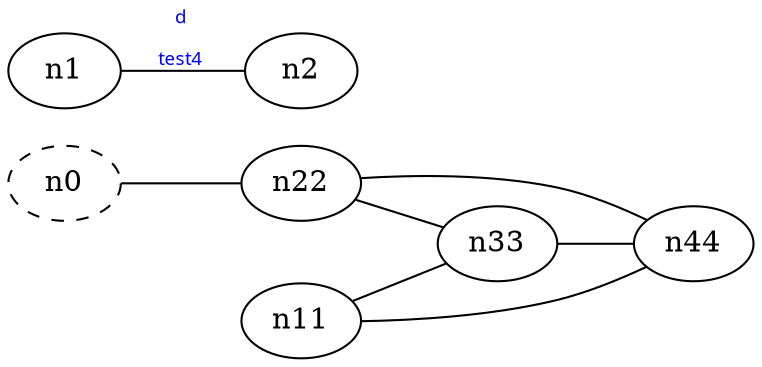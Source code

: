 graph test4 {
	rankdir=LR;
	fontcolor=blue; /* c0; c1; c0 -- c1 */
	n0 [style=dashed];
	n1 -- n2 [fontname="comic sans", label="d\n\l\G", fontcolor=blue, fontsize=9];
	n0 -- n22;
	n11 -- n33;
	n11 -- n44;
	n22 -- n33;
	n22 -- n44;
	n33 -- n44;
}
